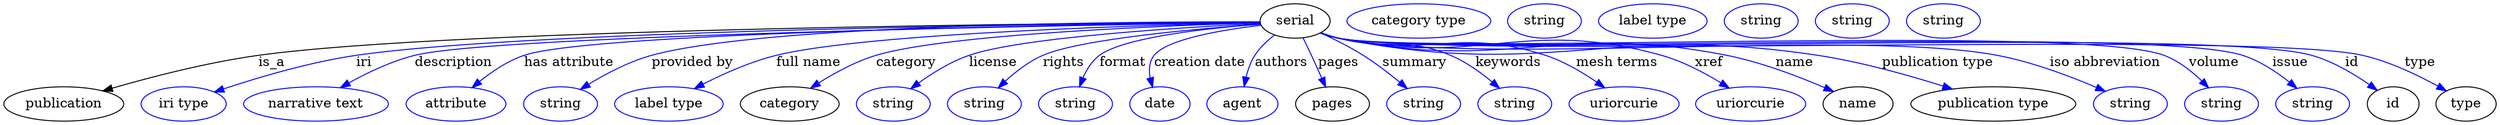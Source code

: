 digraph {
	graph [bb="0,0,2592.6,123"];
	node [label="\N"];
	serial	[height=0.5,
		label=serial,
		pos="1344.4,105",
		width=1.011];
	publication	[height=0.5,
		pos="62.394,18",
		width=1.7332];
	serial -> publication	[label=is_a,
		lp="279.39,61.5",
		pos="e,103.12,31.702 1308.1,103.84 1144.2,102.97 473.46,97.677 265.39,69 212.58,61.721 153.54,46.333 112.81,34.539"];
	iri	[color=blue,
		height=0.5,
		label="iri type",
		pos="187.39,18",
		width=1.2277];
	serial -> iri	[color=blue,
		label=iri,
		lp="374.39,61.5",
		pos="e,219.2,30.507 1307.9,103.78 1153.4,102.68 553.27,96.659 366.39,69 318.26,61.875 264.71,45.791 228.84,33.777",
		style=solid];
	description	[color=blue,
		height=0.5,
		label="narrative text",
		pos="325.39,18",
		width=2.0943];
	serial -> description	[color=blue,
		label=description,
		lp="466.89,61.5",
		pos="e,350.38,35.107 1307.9,103.51 1148,101.25 512.76,90.952 426.39,69 402.76,62.994 378.21,50.989 359.23,40.247",
		style=solid];
	"has attribute"	[color=blue,
		height=0.5,
		label=attribute,
		pos="470.39,18",
		width=1.4443];
	serial -> "has attribute"	[color=blue,
		label="has attribute",
		lp="587.39,61.5",
		pos="e,486.92,35.069 1308,103.63 1160.8,101.98 613.46,94.179 540.39,69 523.6,63.212 507.3,52.009 494.66,41.672",
		style=solid];
	"provided by"	[color=blue,
		height=0.5,
		label=string,
		pos="578.39,18",
		width=1.0652];
	serial -> "provided by"	[color=blue,
		label="provided by",
		lp="715.89,61.5",
		pos="e,599.17,33.333 1308,104.15 1186.3,104.34 794.45,102.28 673.39,69 650.13,62.605 626.11,49.894 608.04,38.89",
		style=solid];
	"full name"	[color=blue,
		height=0.5,
		label="label type",
		pos="691.39,18",
		width=1.5707];
	serial -> "full name"	[color=blue,
		label="full name",
		lp="836.89,61.5",
		pos="e,718.04,34.152 1307.9,103.32 1202.6,101.09 899.45,92.735 803.39,69 776.74,62.415 748.53,49.781 727.09,38.862",
		style=solid];
	category	[height=0.5,
		pos="817.39,18",
		width=1.4263];
	serial -> category	[color=blue,
		label=category,
		lp="938.89,61.5",
		pos="e,839.13,34.579 1308.2,103.07 1217.4,100.44 982.07,91.57 907.39,69 886.32,62.63 864.68,50.812 847.91,40.265",
		style=solid];
	license	[color=blue,
		height=0.5,
		label=string,
		pos="925.39,18",
		width=1.0652];
	serial -> license	[color=blue,
		label=license,
		lp="1029.4,61.5",
		pos="e,943.59,33.99 1308.2,102.37 1232.5,98.623 1059.8,88.202 1004.4,69 985.42,62.428 966.33,50.53 951.68,39.989",
		style=solid];
	rights	[color=blue,
		height=0.5,
		label=string,
		pos="1020.4,18",
		width=1.0652];
	serial -> rights	[color=blue,
		label=rights,
		lp="1102.9,61.5",
		pos="e,1034.8,34.829 1308.5,101.66 1246.3,97.205 1121.4,86.375 1081.4,69 1066.8,62.683 1053,51.841 1042.1,41.864",
		style=solid];
	format	[color=blue,
		height=0.5,
		label=string,
		pos="1115.4,18",
		width=1.0652];
	serial -> format	[color=blue,
		label=format,
		lp="1164.9,61.5",
		pos="e,1119.6,35.988 1308.4,101.71 1257.2,97.801 1166.4,88.329 1140.4,69 1132.6,63.2 1127.1,54.274 1123.2,45.559",
		style=solid];
	"creation date"	[color=blue,
		height=0.5,
		label=date,
		pos="1203.4,18",
		width=0.86659];
	serial -> "creation date"	[color=blue,
		label="creation date",
		lp="1244.9,61.5",
		pos="e,1195.8,35.509 1309.1,100.57 1270.1,95.962 1211.1,86.293 1197.4,69 1192.2,62.366 1191.7,53.611 1193.2,45.284",
		style=solid];
	authors	[color=blue,
		height=0.5,
		label=agent,
		pos="1289.4,18",
		width=1.0291];
	serial -> authors	[color=blue,
		label=authors,
		lp="1329.9,61.5",
		pos="e,1291.2,36.258 1322.7,90.117 1315.3,84.393 1307.6,77.176 1302.4,69 1298.1,62.154 1295.2,53.908 1293.2,46.106",
		style=solid];
	pages	[height=0.5,
		pos="1382.4,18",
		width=1.0652];
	serial -> pages	[color=blue,
		label=pages,
		lp="1388.9,61.5",
		pos="e,1375.6,35.765 1352.7,87.353 1355.5,81.574 1358.7,75.031 1361.4,69 1364.9,61.28 1368.5,52.808 1371.8,45.067",
		style=solid];
	summary	[color=blue,
		height=0.5,
		label=string,
		pos="1477.4,18",
		width=1.0652];
	serial -> summary	[color=blue,
		label=summary,
		lp="1467.9,61.5",
		pos="e,1460.2,34.25 1370.7,92.436 1384.1,86.136 1400.5,77.834 1414.4,69 1427.6,60.608 1441.3,50.004 1452.5,40.724",
		style=solid];
	keywords	[color=blue,
		height=0.5,
		label=string,
		pos="1572.4,18",
		width=1.0652];
	serial -> keywords	[color=blue,
		label=keywords,
		lp="1565.9,61.5",
		pos="e,1556.5,34.454 1371.2,92.827 1377.1,90.659 1383.4,88.574 1389.4,87 1439.8,73.71 1457.3,89.198 1505.4,69 1521.2,62.38 1536.6,51.264 \
1548.7,41.192",
		style=solid];
	"mesh terms"	[color=blue,
		height=0.5,
		label=uriorcurie,
		pos="1686.4,18",
		width=1.5887];
	serial -> "mesh terms"	[color=blue,
		label="mesh terms",
		lp="1678.9,61.5",
		pos="e,1666.1,35.058 1371.1,92.507 1377.1,90.358 1383.4,88.363 1389.4,87 1482.9,65.853 1513.2,98.758 1604.4,69 1623.5,62.771 1642.7,51.345 \
1657.8,40.987",
		style=solid];
	xref	[color=blue,
		height=0.5,
		label=uriorcurie,
		pos="1818.4,18",
		width=1.5887];
	serial -> xref	[color=blue,
		label=xref,
		lp="1774.9,61.5",
		pos="e,1795.9,34.759 1371.1,92.369 1377,90.23 1383.3,88.272 1389.4,87 1535.7,56.211 1581.4,109.38 1725.4,69 1747.3,62.846 1769.9,50.876 \
1787.3,40.191",
		style=solid];
	name	[height=0.5,
		pos="1930.4,18",
		width=1.011];
	serial -> name	[color=blue,
		label=name,
		lp="1864.4,61.5",
		pos="e,1904.8,31.039 1370.6,92.502 1376.7,90.297 1383.2,88.279 1389.4,87 1565.4,50.788 1617.1,104.04 1793.4,69 1829.2,61.878 1868.2,46.902 \
1895.4,35.187",
		style=solid];
	"publication type"	[height=0.5,
		pos="2070.4,18",
		width=2.3831];
	serial -> "publication type"	[color=blue,
		label="publication type",
		lp="2012.4,61.5",
		pos="e,2028,33.669 1370.6,92.463 1376.7,90.26 1383.2,88.252 1389.4,87 1607,43.209 1669,102.62 1888.4,69 1933,62.171 1982.2,48.243 2018.2,\
36.818",
		style=solid];
	"iso abbreviation"	[color=blue,
		height=0.5,
		label=string,
		pos="2212.4,18",
		width=1.0652];
	serial -> "iso abbreviation"	[color=blue,
		label="iso abbreviation",
		lp="2186.9,61.5",
		pos="e,2186.4,31.283 1370.6,92.418 1376.7,90.217 1383.2,88.222 1389.4,87 1538.8,57.683 1924.8,97.301 2074.4,69 2110.6,62.158 2149.9,47.115 \
2177.2,35.306",
		style=solid];
	volume	[color=blue,
		height=0.5,
		label=string,
		pos="2307.4,18",
		width=1.0652];
	serial -> volume	[color=blue,
		label=volume,
		lp="2300.4,61.5",
		pos="e,2294.2,34.916 1370.6,92.393 1376.7,90.193 1383.2,88.205 1389.4,87 1483.1,68.869 2159.1,102.81 2248.4,69 2263.1,63.414 2276.8,52.424 \
2287.2,42.168",
		style=solid];
	issue	[color=blue,
		height=0.5,
		label=string,
		pos="2402.4,18",
		width=1.0652];
	serial -> issue	[color=blue,
		label=issue,
		lp="2378.9,61.5",
		pos="e,2386.2,34.485 1370.6,92.385 1376.7,90.185 1383.2,88.2 1389.4,87 1492.1,67.233 2230.9,101.21 2330.4,69 2348,63.31 2365.1,51.771 \
2378.2,41.211",
		style=solid];
	id	[height=0.5,
		pos="2485.4,18",
		width=0.75];
	serial -> id	[color=blue,
		label=id,
		lp="2443.4,61.5",
		pos="e,2468.9,32.376 1370.6,92.378 1376.7,90.18 1383.2,88.196 1389.4,87 1499.8,65.816 2293.2,99.793 2401.4,69 2423,62.844 2444.8,49.671 \
2460.7,38.391",
		style=solid];
	type	[height=0.5,
		pos="2561.4,18",
		width=0.86659];
	serial -> type	[color=blue,
		label=type,
		lp="2513.4,61.5",
		pos="e,2541,31.705 1370.6,92.374 1376.7,90.176 1383.2,88.193 1389.4,87 1505.6,64.759 2339.1,95.638 2454.4,69 2482.2,62.568 2511.5,48.319 \
2532.3,36.671",
		style=solid];
	"named thing_category"	[color=blue,
		height=0.5,
		label="category type",
		pos="1473.4,105",
		width=2.0762];
	publication_pages	[color=blue,
		height=0.5,
		label=string,
		pos="1604.4,105",
		width=1.0652];
	publication_name	[color=blue,
		height=0.5,
		label="label type",
		pos="1717.4,105",
		width=1.5707];
	"publication_publication type"	[color=blue,
		height=0.5,
		label=string,
		pos="1830.4,105",
		width=1.0652];
	serial_id	[color=blue,
		height=0.5,
		label=string,
		pos="1925.4,105",
		width=1.0652];
	serial_type	[color=blue,
		height=0.5,
		label=string,
		pos="2020.4,105",
		width=1.0652];
}
